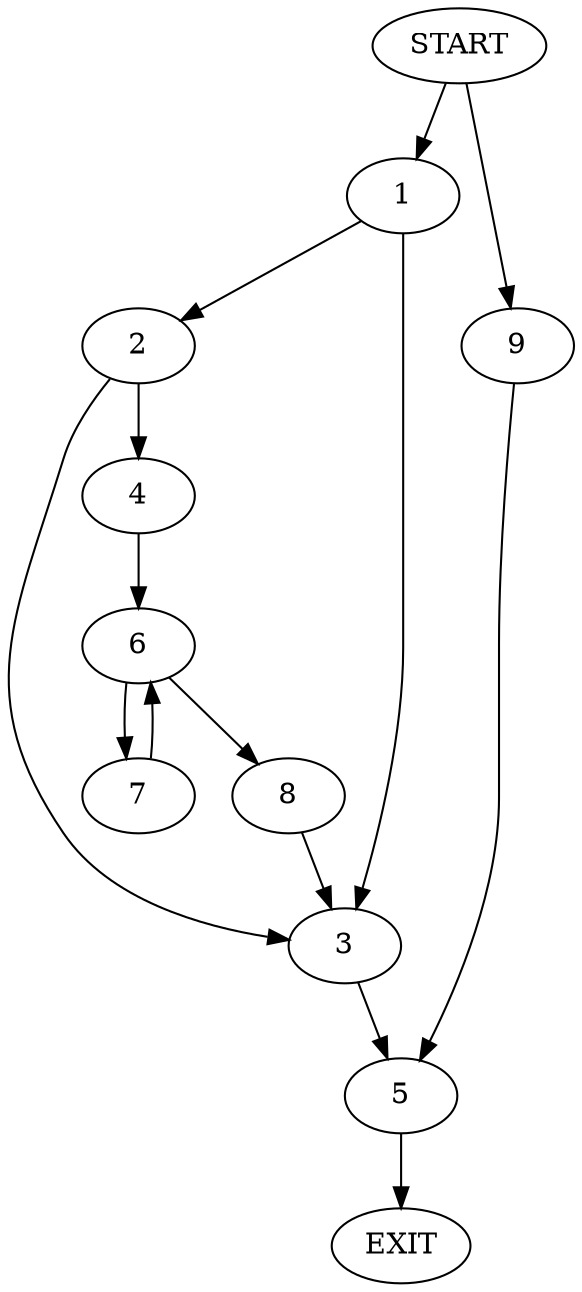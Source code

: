 digraph {
0 [label="START"]
10 [label="EXIT"]
0 -> 1
1 -> 2
1 -> 3
2 -> 4
2 -> 3
3 -> 5
4 -> 6
6 -> 7
6 -> 8
8 -> 3
7 -> 6
5 -> 10
0 -> 9
9 -> 5
}
